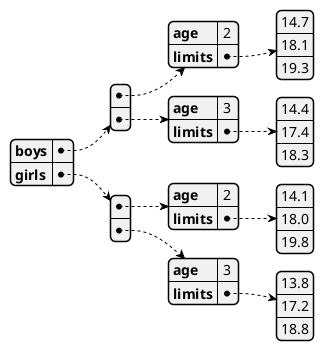 @startjson
{
  "boys": [
    {
        "age": 2,
        "limits": [14.7,18.1,19.3]
    },
    {
        "age":3,
        "limits": [14.4,17.4, 18.3]
    }
  ],
  "girls":[
    {
        "age": 2,
        "limits": [14.1, 18.0, 19.8]
    },
    {
        "age": 3,
        "limits": [13.8, 17.2, 18.8]
    }
  ]
}
@endjson
